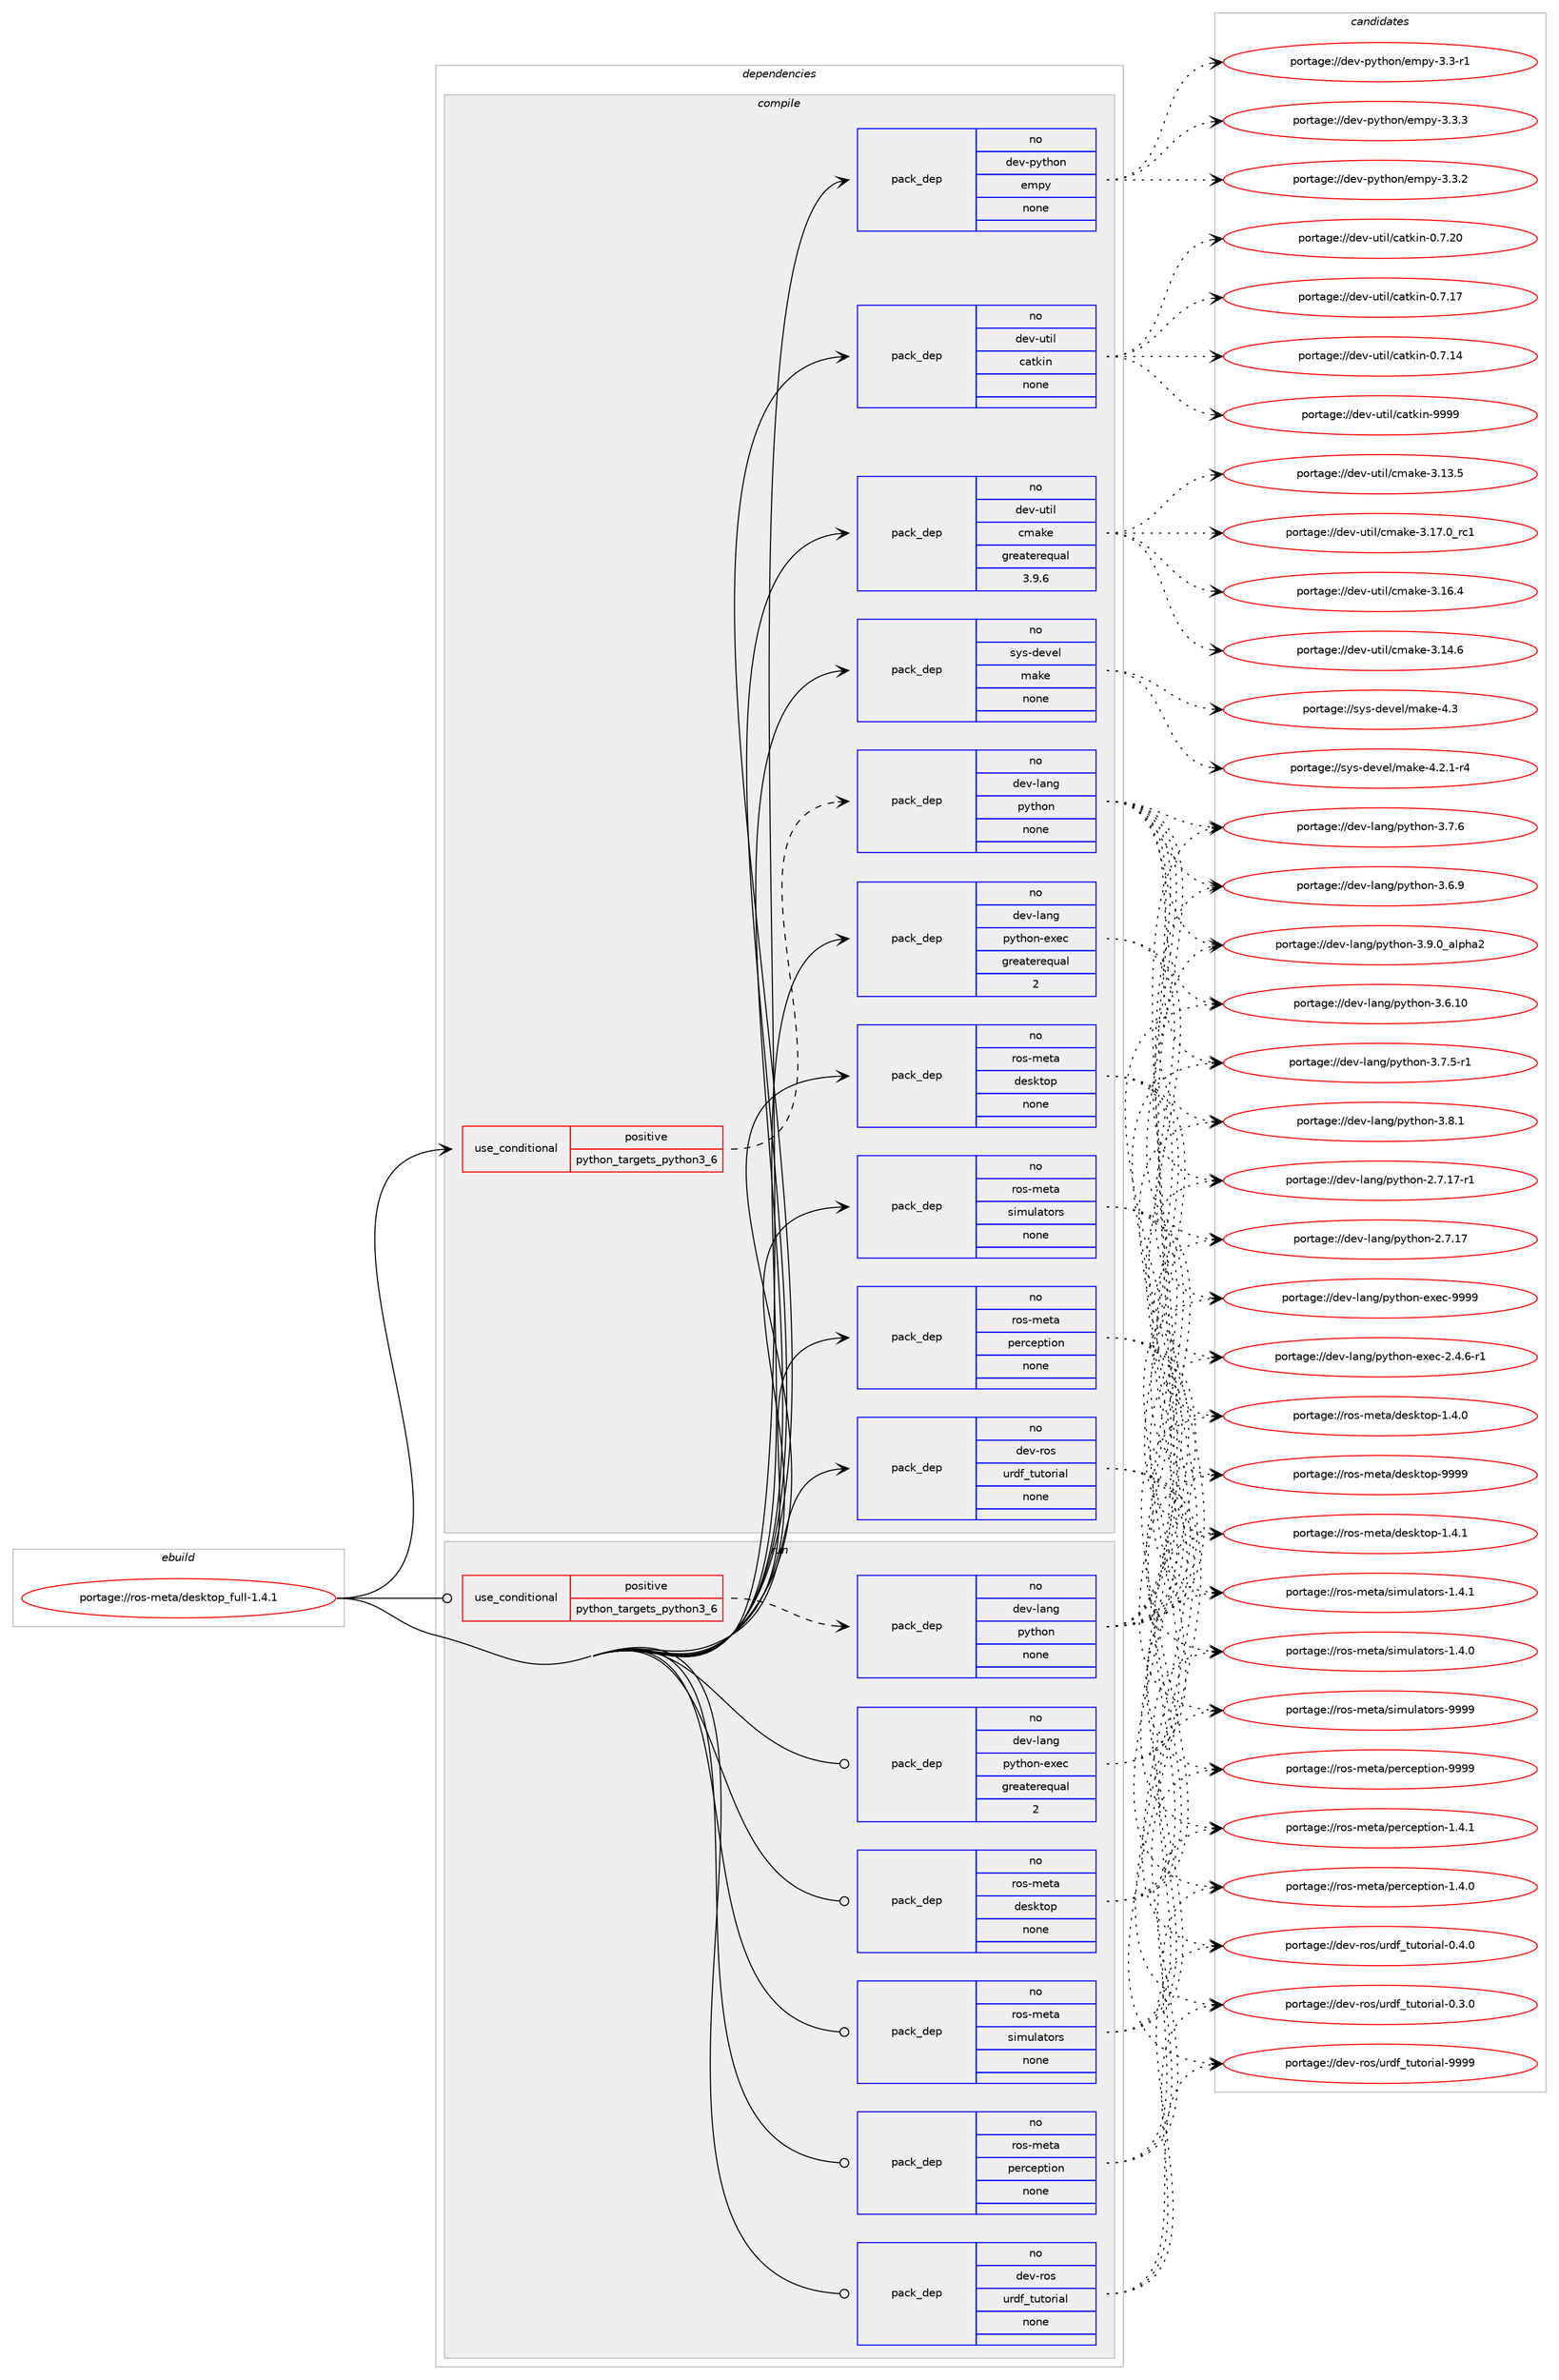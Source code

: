 digraph prolog {

# *************
# Graph options
# *************

newrank=true;
concentrate=true;
compound=true;
graph [rankdir=LR,fontname=Helvetica,fontsize=10,ranksep=1.5];#, ranksep=2.5, nodesep=0.2];
edge  [arrowhead=vee];
node  [fontname=Helvetica,fontsize=10];

# **********
# The ebuild
# **********

subgraph cluster_leftcol {
color=gray;
rank=same;
label=<<i>ebuild</i>>;
id [label="portage://ros-meta/desktop_full-1.4.1", color=red, width=4, href="../ros-meta/desktop_full-1.4.1.svg"];
}

# ****************
# The dependencies
# ****************

subgraph cluster_midcol {
color=gray;
label=<<i>dependencies</i>>;
subgraph cluster_compile {
fillcolor="#eeeeee";
style=filled;
label=<<i>compile</i>>;
subgraph cond20568 {
dependency104610 [label=<<TABLE BORDER="0" CELLBORDER="1" CELLSPACING="0" CELLPADDING="4"><TR><TD ROWSPAN="3" CELLPADDING="10">use_conditional</TD></TR><TR><TD>positive</TD></TR><TR><TD>python_targets_python3_6</TD></TR></TABLE>>, shape=none, color=red];
subgraph pack82274 {
dependency104611 [label=<<TABLE BORDER="0" CELLBORDER="1" CELLSPACING="0" CELLPADDING="4" WIDTH="220"><TR><TD ROWSPAN="6" CELLPADDING="30">pack_dep</TD></TR><TR><TD WIDTH="110">no</TD></TR><TR><TD>dev-lang</TD></TR><TR><TD>python</TD></TR><TR><TD>none</TD></TR><TR><TD></TD></TR></TABLE>>, shape=none, color=blue];
}
dependency104610:e -> dependency104611:w [weight=20,style="dashed",arrowhead="vee"];
}
id:e -> dependency104610:w [weight=20,style="solid",arrowhead="vee"];
subgraph pack82275 {
dependency104612 [label=<<TABLE BORDER="0" CELLBORDER="1" CELLSPACING="0" CELLPADDING="4" WIDTH="220"><TR><TD ROWSPAN="6" CELLPADDING="30">pack_dep</TD></TR><TR><TD WIDTH="110">no</TD></TR><TR><TD>dev-lang</TD></TR><TR><TD>python-exec</TD></TR><TR><TD>greaterequal</TD></TR><TR><TD>2</TD></TR></TABLE>>, shape=none, color=blue];
}
id:e -> dependency104612:w [weight=20,style="solid",arrowhead="vee"];
subgraph pack82276 {
dependency104613 [label=<<TABLE BORDER="0" CELLBORDER="1" CELLSPACING="0" CELLPADDING="4" WIDTH="220"><TR><TD ROWSPAN="6" CELLPADDING="30">pack_dep</TD></TR><TR><TD WIDTH="110">no</TD></TR><TR><TD>dev-python</TD></TR><TR><TD>empy</TD></TR><TR><TD>none</TD></TR><TR><TD></TD></TR></TABLE>>, shape=none, color=blue];
}
id:e -> dependency104613:w [weight=20,style="solid",arrowhead="vee"];
subgraph pack82277 {
dependency104614 [label=<<TABLE BORDER="0" CELLBORDER="1" CELLSPACING="0" CELLPADDING="4" WIDTH="220"><TR><TD ROWSPAN="6" CELLPADDING="30">pack_dep</TD></TR><TR><TD WIDTH="110">no</TD></TR><TR><TD>dev-ros</TD></TR><TR><TD>urdf_tutorial</TD></TR><TR><TD>none</TD></TR><TR><TD></TD></TR></TABLE>>, shape=none, color=blue];
}
id:e -> dependency104614:w [weight=20,style="solid",arrowhead="vee"];
subgraph pack82278 {
dependency104615 [label=<<TABLE BORDER="0" CELLBORDER="1" CELLSPACING="0" CELLPADDING="4" WIDTH="220"><TR><TD ROWSPAN="6" CELLPADDING="30">pack_dep</TD></TR><TR><TD WIDTH="110">no</TD></TR><TR><TD>dev-util</TD></TR><TR><TD>catkin</TD></TR><TR><TD>none</TD></TR><TR><TD></TD></TR></TABLE>>, shape=none, color=blue];
}
id:e -> dependency104615:w [weight=20,style="solid",arrowhead="vee"];
subgraph pack82279 {
dependency104616 [label=<<TABLE BORDER="0" CELLBORDER="1" CELLSPACING="0" CELLPADDING="4" WIDTH="220"><TR><TD ROWSPAN="6" CELLPADDING="30">pack_dep</TD></TR><TR><TD WIDTH="110">no</TD></TR><TR><TD>dev-util</TD></TR><TR><TD>cmake</TD></TR><TR><TD>greaterequal</TD></TR><TR><TD>3.9.6</TD></TR></TABLE>>, shape=none, color=blue];
}
id:e -> dependency104616:w [weight=20,style="solid",arrowhead="vee"];
subgraph pack82280 {
dependency104617 [label=<<TABLE BORDER="0" CELLBORDER="1" CELLSPACING="0" CELLPADDING="4" WIDTH="220"><TR><TD ROWSPAN="6" CELLPADDING="30">pack_dep</TD></TR><TR><TD WIDTH="110">no</TD></TR><TR><TD>ros-meta</TD></TR><TR><TD>desktop</TD></TR><TR><TD>none</TD></TR><TR><TD></TD></TR></TABLE>>, shape=none, color=blue];
}
id:e -> dependency104617:w [weight=20,style="solid",arrowhead="vee"];
subgraph pack82281 {
dependency104618 [label=<<TABLE BORDER="0" CELLBORDER="1" CELLSPACING="0" CELLPADDING="4" WIDTH="220"><TR><TD ROWSPAN="6" CELLPADDING="30">pack_dep</TD></TR><TR><TD WIDTH="110">no</TD></TR><TR><TD>ros-meta</TD></TR><TR><TD>perception</TD></TR><TR><TD>none</TD></TR><TR><TD></TD></TR></TABLE>>, shape=none, color=blue];
}
id:e -> dependency104618:w [weight=20,style="solid",arrowhead="vee"];
subgraph pack82282 {
dependency104619 [label=<<TABLE BORDER="0" CELLBORDER="1" CELLSPACING="0" CELLPADDING="4" WIDTH="220"><TR><TD ROWSPAN="6" CELLPADDING="30">pack_dep</TD></TR><TR><TD WIDTH="110">no</TD></TR><TR><TD>ros-meta</TD></TR><TR><TD>simulators</TD></TR><TR><TD>none</TD></TR><TR><TD></TD></TR></TABLE>>, shape=none, color=blue];
}
id:e -> dependency104619:w [weight=20,style="solid",arrowhead="vee"];
subgraph pack82283 {
dependency104620 [label=<<TABLE BORDER="0" CELLBORDER="1" CELLSPACING="0" CELLPADDING="4" WIDTH="220"><TR><TD ROWSPAN="6" CELLPADDING="30">pack_dep</TD></TR><TR><TD WIDTH="110">no</TD></TR><TR><TD>sys-devel</TD></TR><TR><TD>make</TD></TR><TR><TD>none</TD></TR><TR><TD></TD></TR></TABLE>>, shape=none, color=blue];
}
id:e -> dependency104620:w [weight=20,style="solid",arrowhead="vee"];
}
subgraph cluster_compileandrun {
fillcolor="#eeeeee";
style=filled;
label=<<i>compile and run</i>>;
}
subgraph cluster_run {
fillcolor="#eeeeee";
style=filled;
label=<<i>run</i>>;
subgraph cond20569 {
dependency104621 [label=<<TABLE BORDER="0" CELLBORDER="1" CELLSPACING="0" CELLPADDING="4"><TR><TD ROWSPAN="3" CELLPADDING="10">use_conditional</TD></TR><TR><TD>positive</TD></TR><TR><TD>python_targets_python3_6</TD></TR></TABLE>>, shape=none, color=red];
subgraph pack82284 {
dependency104622 [label=<<TABLE BORDER="0" CELLBORDER="1" CELLSPACING="0" CELLPADDING="4" WIDTH="220"><TR><TD ROWSPAN="6" CELLPADDING="30">pack_dep</TD></TR><TR><TD WIDTH="110">no</TD></TR><TR><TD>dev-lang</TD></TR><TR><TD>python</TD></TR><TR><TD>none</TD></TR><TR><TD></TD></TR></TABLE>>, shape=none, color=blue];
}
dependency104621:e -> dependency104622:w [weight=20,style="dashed",arrowhead="vee"];
}
id:e -> dependency104621:w [weight=20,style="solid",arrowhead="odot"];
subgraph pack82285 {
dependency104623 [label=<<TABLE BORDER="0" CELLBORDER="1" CELLSPACING="0" CELLPADDING="4" WIDTH="220"><TR><TD ROWSPAN="6" CELLPADDING="30">pack_dep</TD></TR><TR><TD WIDTH="110">no</TD></TR><TR><TD>dev-lang</TD></TR><TR><TD>python-exec</TD></TR><TR><TD>greaterequal</TD></TR><TR><TD>2</TD></TR></TABLE>>, shape=none, color=blue];
}
id:e -> dependency104623:w [weight=20,style="solid",arrowhead="odot"];
subgraph pack82286 {
dependency104624 [label=<<TABLE BORDER="0" CELLBORDER="1" CELLSPACING="0" CELLPADDING="4" WIDTH="220"><TR><TD ROWSPAN="6" CELLPADDING="30">pack_dep</TD></TR><TR><TD WIDTH="110">no</TD></TR><TR><TD>dev-ros</TD></TR><TR><TD>urdf_tutorial</TD></TR><TR><TD>none</TD></TR><TR><TD></TD></TR></TABLE>>, shape=none, color=blue];
}
id:e -> dependency104624:w [weight=20,style="solid",arrowhead="odot"];
subgraph pack82287 {
dependency104625 [label=<<TABLE BORDER="0" CELLBORDER="1" CELLSPACING="0" CELLPADDING="4" WIDTH="220"><TR><TD ROWSPAN="6" CELLPADDING="30">pack_dep</TD></TR><TR><TD WIDTH="110">no</TD></TR><TR><TD>ros-meta</TD></TR><TR><TD>desktop</TD></TR><TR><TD>none</TD></TR><TR><TD></TD></TR></TABLE>>, shape=none, color=blue];
}
id:e -> dependency104625:w [weight=20,style="solid",arrowhead="odot"];
subgraph pack82288 {
dependency104626 [label=<<TABLE BORDER="0" CELLBORDER="1" CELLSPACING="0" CELLPADDING="4" WIDTH="220"><TR><TD ROWSPAN="6" CELLPADDING="30">pack_dep</TD></TR><TR><TD WIDTH="110">no</TD></TR><TR><TD>ros-meta</TD></TR><TR><TD>perception</TD></TR><TR><TD>none</TD></TR><TR><TD></TD></TR></TABLE>>, shape=none, color=blue];
}
id:e -> dependency104626:w [weight=20,style="solid",arrowhead="odot"];
subgraph pack82289 {
dependency104627 [label=<<TABLE BORDER="0" CELLBORDER="1" CELLSPACING="0" CELLPADDING="4" WIDTH="220"><TR><TD ROWSPAN="6" CELLPADDING="30">pack_dep</TD></TR><TR><TD WIDTH="110">no</TD></TR><TR><TD>ros-meta</TD></TR><TR><TD>simulators</TD></TR><TR><TD>none</TD></TR><TR><TD></TD></TR></TABLE>>, shape=none, color=blue];
}
id:e -> dependency104627:w [weight=20,style="solid",arrowhead="odot"];
}
}

# **************
# The candidates
# **************

subgraph cluster_choices {
rank=same;
color=gray;
label=<<i>candidates</i>>;

subgraph choice82274 {
color=black;
nodesep=1;
choice10010111845108971101034711212111610411111045514657464895971081121049750 [label="portage://dev-lang/python-3.9.0_alpha2", color=red, width=4,href="../dev-lang/python-3.9.0_alpha2.svg"];
choice100101118451089711010347112121116104111110455146564649 [label="portage://dev-lang/python-3.8.1", color=red, width=4,href="../dev-lang/python-3.8.1.svg"];
choice100101118451089711010347112121116104111110455146554654 [label="portage://dev-lang/python-3.7.6", color=red, width=4,href="../dev-lang/python-3.7.6.svg"];
choice1001011184510897110103471121211161041111104551465546534511449 [label="portage://dev-lang/python-3.7.5-r1", color=red, width=4,href="../dev-lang/python-3.7.5-r1.svg"];
choice100101118451089711010347112121116104111110455146544657 [label="portage://dev-lang/python-3.6.9", color=red, width=4,href="../dev-lang/python-3.6.9.svg"];
choice10010111845108971101034711212111610411111045514654464948 [label="portage://dev-lang/python-3.6.10", color=red, width=4,href="../dev-lang/python-3.6.10.svg"];
choice100101118451089711010347112121116104111110455046554649554511449 [label="portage://dev-lang/python-2.7.17-r1", color=red, width=4,href="../dev-lang/python-2.7.17-r1.svg"];
choice10010111845108971101034711212111610411111045504655464955 [label="portage://dev-lang/python-2.7.17", color=red, width=4,href="../dev-lang/python-2.7.17.svg"];
dependency104611:e -> choice10010111845108971101034711212111610411111045514657464895971081121049750:w [style=dotted,weight="100"];
dependency104611:e -> choice100101118451089711010347112121116104111110455146564649:w [style=dotted,weight="100"];
dependency104611:e -> choice100101118451089711010347112121116104111110455146554654:w [style=dotted,weight="100"];
dependency104611:e -> choice1001011184510897110103471121211161041111104551465546534511449:w [style=dotted,weight="100"];
dependency104611:e -> choice100101118451089711010347112121116104111110455146544657:w [style=dotted,weight="100"];
dependency104611:e -> choice10010111845108971101034711212111610411111045514654464948:w [style=dotted,weight="100"];
dependency104611:e -> choice100101118451089711010347112121116104111110455046554649554511449:w [style=dotted,weight="100"];
dependency104611:e -> choice10010111845108971101034711212111610411111045504655464955:w [style=dotted,weight="100"];
}
subgraph choice82275 {
color=black;
nodesep=1;
choice10010111845108971101034711212111610411111045101120101994557575757 [label="portage://dev-lang/python-exec-9999", color=red, width=4,href="../dev-lang/python-exec-9999.svg"];
choice10010111845108971101034711212111610411111045101120101994550465246544511449 [label="portage://dev-lang/python-exec-2.4.6-r1", color=red, width=4,href="../dev-lang/python-exec-2.4.6-r1.svg"];
dependency104612:e -> choice10010111845108971101034711212111610411111045101120101994557575757:w [style=dotted,weight="100"];
dependency104612:e -> choice10010111845108971101034711212111610411111045101120101994550465246544511449:w [style=dotted,weight="100"];
}
subgraph choice82276 {
color=black;
nodesep=1;
choice1001011184511212111610411111047101109112121455146514651 [label="portage://dev-python/empy-3.3.3", color=red, width=4,href="../dev-python/empy-3.3.3.svg"];
choice1001011184511212111610411111047101109112121455146514650 [label="portage://dev-python/empy-3.3.2", color=red, width=4,href="../dev-python/empy-3.3.2.svg"];
choice1001011184511212111610411111047101109112121455146514511449 [label="portage://dev-python/empy-3.3-r1", color=red, width=4,href="../dev-python/empy-3.3-r1.svg"];
dependency104613:e -> choice1001011184511212111610411111047101109112121455146514651:w [style=dotted,weight="100"];
dependency104613:e -> choice1001011184511212111610411111047101109112121455146514650:w [style=dotted,weight="100"];
dependency104613:e -> choice1001011184511212111610411111047101109112121455146514511449:w [style=dotted,weight="100"];
}
subgraph choice82277 {
color=black;
nodesep=1;
choice100101118451141111154711711410010295116117116111114105971084557575757 [label="portage://dev-ros/urdf_tutorial-9999", color=red, width=4,href="../dev-ros/urdf_tutorial-9999.svg"];
choice10010111845114111115471171141001029511611711611111410597108454846524648 [label="portage://dev-ros/urdf_tutorial-0.4.0", color=red, width=4,href="../dev-ros/urdf_tutorial-0.4.0.svg"];
choice10010111845114111115471171141001029511611711611111410597108454846514648 [label="portage://dev-ros/urdf_tutorial-0.3.0", color=red, width=4,href="../dev-ros/urdf_tutorial-0.3.0.svg"];
dependency104614:e -> choice100101118451141111154711711410010295116117116111114105971084557575757:w [style=dotted,weight="100"];
dependency104614:e -> choice10010111845114111115471171141001029511611711611111410597108454846524648:w [style=dotted,weight="100"];
dependency104614:e -> choice10010111845114111115471171141001029511611711611111410597108454846514648:w [style=dotted,weight="100"];
}
subgraph choice82278 {
color=black;
nodesep=1;
choice100101118451171161051084799971161071051104557575757 [label="portage://dev-util/catkin-9999", color=red, width=4,href="../dev-util/catkin-9999.svg"];
choice1001011184511711610510847999711610710511045484655465048 [label="portage://dev-util/catkin-0.7.20", color=red, width=4,href="../dev-util/catkin-0.7.20.svg"];
choice1001011184511711610510847999711610710511045484655464955 [label="portage://dev-util/catkin-0.7.17", color=red, width=4,href="../dev-util/catkin-0.7.17.svg"];
choice1001011184511711610510847999711610710511045484655464952 [label="portage://dev-util/catkin-0.7.14", color=red, width=4,href="../dev-util/catkin-0.7.14.svg"];
dependency104615:e -> choice100101118451171161051084799971161071051104557575757:w [style=dotted,weight="100"];
dependency104615:e -> choice1001011184511711610510847999711610710511045484655465048:w [style=dotted,weight="100"];
dependency104615:e -> choice1001011184511711610510847999711610710511045484655464955:w [style=dotted,weight="100"];
dependency104615:e -> choice1001011184511711610510847999711610710511045484655464952:w [style=dotted,weight="100"];
}
subgraph choice82279 {
color=black;
nodesep=1;
choice1001011184511711610510847991099710710145514649554648951149949 [label="portage://dev-util/cmake-3.17.0_rc1", color=red, width=4,href="../dev-util/cmake-3.17.0_rc1.svg"];
choice1001011184511711610510847991099710710145514649544652 [label="portage://dev-util/cmake-3.16.4", color=red, width=4,href="../dev-util/cmake-3.16.4.svg"];
choice1001011184511711610510847991099710710145514649524654 [label="portage://dev-util/cmake-3.14.6", color=red, width=4,href="../dev-util/cmake-3.14.6.svg"];
choice1001011184511711610510847991099710710145514649514653 [label="portage://dev-util/cmake-3.13.5", color=red, width=4,href="../dev-util/cmake-3.13.5.svg"];
dependency104616:e -> choice1001011184511711610510847991099710710145514649554648951149949:w [style=dotted,weight="100"];
dependency104616:e -> choice1001011184511711610510847991099710710145514649544652:w [style=dotted,weight="100"];
dependency104616:e -> choice1001011184511711610510847991099710710145514649524654:w [style=dotted,weight="100"];
dependency104616:e -> choice1001011184511711610510847991099710710145514649514653:w [style=dotted,weight="100"];
}
subgraph choice82280 {
color=black;
nodesep=1;
choice1141111154510910111697471001011151071161111124557575757 [label="portage://ros-meta/desktop-9999", color=red, width=4,href="../ros-meta/desktop-9999.svg"];
choice114111115451091011169747100101115107116111112454946524649 [label="portage://ros-meta/desktop-1.4.1", color=red, width=4,href="../ros-meta/desktop-1.4.1.svg"];
choice114111115451091011169747100101115107116111112454946524648 [label="portage://ros-meta/desktop-1.4.0", color=red, width=4,href="../ros-meta/desktop-1.4.0.svg"];
dependency104617:e -> choice1141111154510910111697471001011151071161111124557575757:w [style=dotted,weight="100"];
dependency104617:e -> choice114111115451091011169747100101115107116111112454946524649:w [style=dotted,weight="100"];
dependency104617:e -> choice114111115451091011169747100101115107116111112454946524648:w [style=dotted,weight="100"];
}
subgraph choice82281 {
color=black;
nodesep=1;
choice114111115451091011169747112101114991011121161051111104557575757 [label="portage://ros-meta/perception-9999", color=red, width=4,href="../ros-meta/perception-9999.svg"];
choice11411111545109101116974711210111499101112116105111110454946524649 [label="portage://ros-meta/perception-1.4.1", color=red, width=4,href="../ros-meta/perception-1.4.1.svg"];
choice11411111545109101116974711210111499101112116105111110454946524648 [label="portage://ros-meta/perception-1.4.0", color=red, width=4,href="../ros-meta/perception-1.4.0.svg"];
dependency104618:e -> choice114111115451091011169747112101114991011121161051111104557575757:w [style=dotted,weight="100"];
dependency104618:e -> choice11411111545109101116974711210111499101112116105111110454946524649:w [style=dotted,weight="100"];
dependency104618:e -> choice11411111545109101116974711210111499101112116105111110454946524648:w [style=dotted,weight="100"];
}
subgraph choice82282 {
color=black;
nodesep=1;
choice114111115451091011169747115105109117108971161111141154557575757 [label="portage://ros-meta/simulators-9999", color=red, width=4,href="../ros-meta/simulators-9999.svg"];
choice11411111545109101116974711510510911710897116111114115454946524649 [label="portage://ros-meta/simulators-1.4.1", color=red, width=4,href="../ros-meta/simulators-1.4.1.svg"];
choice11411111545109101116974711510510911710897116111114115454946524648 [label="portage://ros-meta/simulators-1.4.0", color=red, width=4,href="../ros-meta/simulators-1.4.0.svg"];
dependency104619:e -> choice114111115451091011169747115105109117108971161111141154557575757:w [style=dotted,weight="100"];
dependency104619:e -> choice11411111545109101116974711510510911710897116111114115454946524649:w [style=dotted,weight="100"];
dependency104619:e -> choice11411111545109101116974711510510911710897116111114115454946524648:w [style=dotted,weight="100"];
}
subgraph choice82283 {
color=black;
nodesep=1;
choice11512111545100101118101108471099710710145524651 [label="portage://sys-devel/make-4.3", color=red, width=4,href="../sys-devel/make-4.3.svg"];
choice1151211154510010111810110847109971071014552465046494511452 [label="portage://sys-devel/make-4.2.1-r4", color=red, width=4,href="../sys-devel/make-4.2.1-r4.svg"];
dependency104620:e -> choice11512111545100101118101108471099710710145524651:w [style=dotted,weight="100"];
dependency104620:e -> choice1151211154510010111810110847109971071014552465046494511452:w [style=dotted,weight="100"];
}
subgraph choice82284 {
color=black;
nodesep=1;
choice10010111845108971101034711212111610411111045514657464895971081121049750 [label="portage://dev-lang/python-3.9.0_alpha2", color=red, width=4,href="../dev-lang/python-3.9.0_alpha2.svg"];
choice100101118451089711010347112121116104111110455146564649 [label="portage://dev-lang/python-3.8.1", color=red, width=4,href="../dev-lang/python-3.8.1.svg"];
choice100101118451089711010347112121116104111110455146554654 [label="portage://dev-lang/python-3.7.6", color=red, width=4,href="../dev-lang/python-3.7.6.svg"];
choice1001011184510897110103471121211161041111104551465546534511449 [label="portage://dev-lang/python-3.7.5-r1", color=red, width=4,href="../dev-lang/python-3.7.5-r1.svg"];
choice100101118451089711010347112121116104111110455146544657 [label="portage://dev-lang/python-3.6.9", color=red, width=4,href="../dev-lang/python-3.6.9.svg"];
choice10010111845108971101034711212111610411111045514654464948 [label="portage://dev-lang/python-3.6.10", color=red, width=4,href="../dev-lang/python-3.6.10.svg"];
choice100101118451089711010347112121116104111110455046554649554511449 [label="portage://dev-lang/python-2.7.17-r1", color=red, width=4,href="../dev-lang/python-2.7.17-r1.svg"];
choice10010111845108971101034711212111610411111045504655464955 [label="portage://dev-lang/python-2.7.17", color=red, width=4,href="../dev-lang/python-2.7.17.svg"];
dependency104622:e -> choice10010111845108971101034711212111610411111045514657464895971081121049750:w [style=dotted,weight="100"];
dependency104622:e -> choice100101118451089711010347112121116104111110455146564649:w [style=dotted,weight="100"];
dependency104622:e -> choice100101118451089711010347112121116104111110455146554654:w [style=dotted,weight="100"];
dependency104622:e -> choice1001011184510897110103471121211161041111104551465546534511449:w [style=dotted,weight="100"];
dependency104622:e -> choice100101118451089711010347112121116104111110455146544657:w [style=dotted,weight="100"];
dependency104622:e -> choice10010111845108971101034711212111610411111045514654464948:w [style=dotted,weight="100"];
dependency104622:e -> choice100101118451089711010347112121116104111110455046554649554511449:w [style=dotted,weight="100"];
dependency104622:e -> choice10010111845108971101034711212111610411111045504655464955:w [style=dotted,weight="100"];
}
subgraph choice82285 {
color=black;
nodesep=1;
choice10010111845108971101034711212111610411111045101120101994557575757 [label="portage://dev-lang/python-exec-9999", color=red, width=4,href="../dev-lang/python-exec-9999.svg"];
choice10010111845108971101034711212111610411111045101120101994550465246544511449 [label="portage://dev-lang/python-exec-2.4.6-r1", color=red, width=4,href="../dev-lang/python-exec-2.4.6-r1.svg"];
dependency104623:e -> choice10010111845108971101034711212111610411111045101120101994557575757:w [style=dotted,weight="100"];
dependency104623:e -> choice10010111845108971101034711212111610411111045101120101994550465246544511449:w [style=dotted,weight="100"];
}
subgraph choice82286 {
color=black;
nodesep=1;
choice100101118451141111154711711410010295116117116111114105971084557575757 [label="portage://dev-ros/urdf_tutorial-9999", color=red, width=4,href="../dev-ros/urdf_tutorial-9999.svg"];
choice10010111845114111115471171141001029511611711611111410597108454846524648 [label="portage://dev-ros/urdf_tutorial-0.4.0", color=red, width=4,href="../dev-ros/urdf_tutorial-0.4.0.svg"];
choice10010111845114111115471171141001029511611711611111410597108454846514648 [label="portage://dev-ros/urdf_tutorial-0.3.0", color=red, width=4,href="../dev-ros/urdf_tutorial-0.3.0.svg"];
dependency104624:e -> choice100101118451141111154711711410010295116117116111114105971084557575757:w [style=dotted,weight="100"];
dependency104624:e -> choice10010111845114111115471171141001029511611711611111410597108454846524648:w [style=dotted,weight="100"];
dependency104624:e -> choice10010111845114111115471171141001029511611711611111410597108454846514648:w [style=dotted,weight="100"];
}
subgraph choice82287 {
color=black;
nodesep=1;
choice1141111154510910111697471001011151071161111124557575757 [label="portage://ros-meta/desktop-9999", color=red, width=4,href="../ros-meta/desktop-9999.svg"];
choice114111115451091011169747100101115107116111112454946524649 [label="portage://ros-meta/desktop-1.4.1", color=red, width=4,href="../ros-meta/desktop-1.4.1.svg"];
choice114111115451091011169747100101115107116111112454946524648 [label="portage://ros-meta/desktop-1.4.0", color=red, width=4,href="../ros-meta/desktop-1.4.0.svg"];
dependency104625:e -> choice1141111154510910111697471001011151071161111124557575757:w [style=dotted,weight="100"];
dependency104625:e -> choice114111115451091011169747100101115107116111112454946524649:w [style=dotted,weight="100"];
dependency104625:e -> choice114111115451091011169747100101115107116111112454946524648:w [style=dotted,weight="100"];
}
subgraph choice82288 {
color=black;
nodesep=1;
choice114111115451091011169747112101114991011121161051111104557575757 [label="portage://ros-meta/perception-9999", color=red, width=4,href="../ros-meta/perception-9999.svg"];
choice11411111545109101116974711210111499101112116105111110454946524649 [label="portage://ros-meta/perception-1.4.1", color=red, width=4,href="../ros-meta/perception-1.4.1.svg"];
choice11411111545109101116974711210111499101112116105111110454946524648 [label="portage://ros-meta/perception-1.4.0", color=red, width=4,href="../ros-meta/perception-1.4.0.svg"];
dependency104626:e -> choice114111115451091011169747112101114991011121161051111104557575757:w [style=dotted,weight="100"];
dependency104626:e -> choice11411111545109101116974711210111499101112116105111110454946524649:w [style=dotted,weight="100"];
dependency104626:e -> choice11411111545109101116974711210111499101112116105111110454946524648:w [style=dotted,weight="100"];
}
subgraph choice82289 {
color=black;
nodesep=1;
choice114111115451091011169747115105109117108971161111141154557575757 [label="portage://ros-meta/simulators-9999", color=red, width=4,href="../ros-meta/simulators-9999.svg"];
choice11411111545109101116974711510510911710897116111114115454946524649 [label="portage://ros-meta/simulators-1.4.1", color=red, width=4,href="../ros-meta/simulators-1.4.1.svg"];
choice11411111545109101116974711510510911710897116111114115454946524648 [label="portage://ros-meta/simulators-1.4.0", color=red, width=4,href="../ros-meta/simulators-1.4.0.svg"];
dependency104627:e -> choice114111115451091011169747115105109117108971161111141154557575757:w [style=dotted,weight="100"];
dependency104627:e -> choice11411111545109101116974711510510911710897116111114115454946524649:w [style=dotted,weight="100"];
dependency104627:e -> choice11411111545109101116974711510510911710897116111114115454946524648:w [style=dotted,weight="100"];
}
}

}
